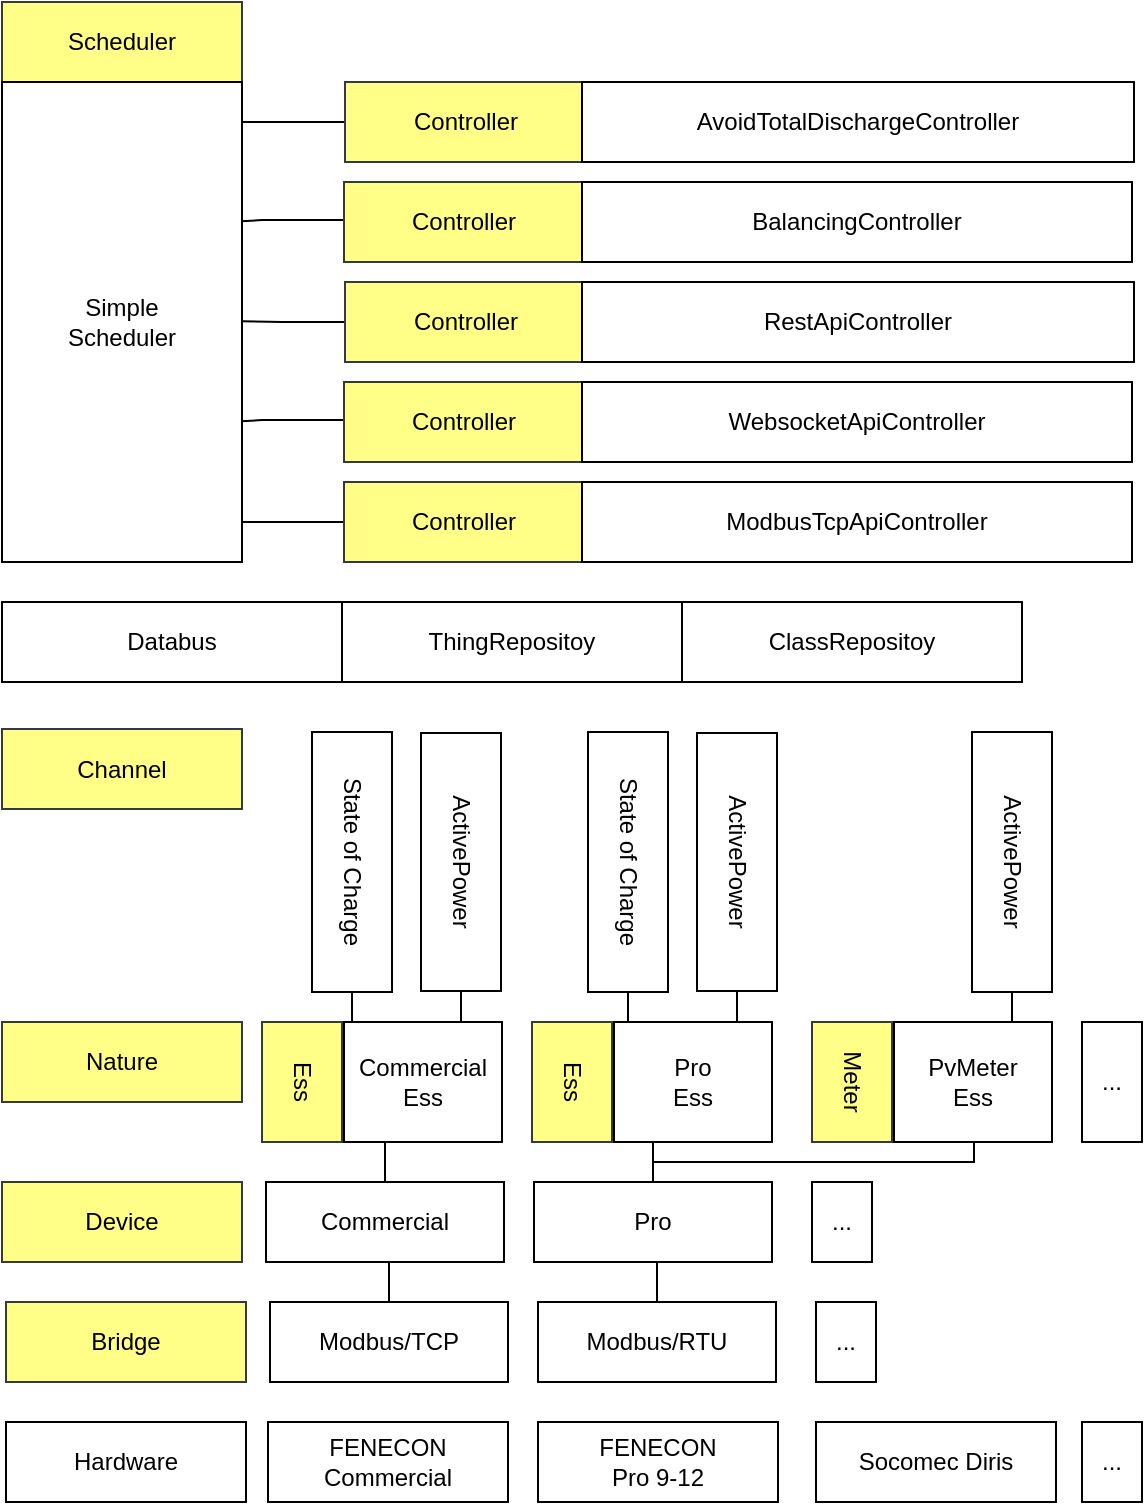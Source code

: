 <mxfile userAgent="Mozilla/5.0 (Windows NT 10.0; Win64; x64) AppleWebKit/537.36 (KHTML, like Gecko) draw.io/8.4.7 Chrome/59.0.307.115 Electron/1.8.3 Safari/537.36" version="8.5.9" editor="www.draw.io" type="device"><diagram id="b1ef84fc-deb7-31a1-76a1-56fcfa1ee625" name="Page-1"><mxGraphModel dx="1282" dy="962" grid="1" gridSize="10" guides="1" tooltips="1" connect="1" arrows="1" fold="1" page="1" pageScale="1" pageWidth="1169" pageHeight="827" background="#ffffff" math="0" shadow="0"><root><mxCell id="0"/><mxCell id="1" parent="0"/><mxCell id="2" value="Scheduler" style="rounded=0;whiteSpace=wrap;html=1;strokeColor=#36393d;fillColor=#ffff88;fontColor=#000000;" vertex="1" parent="1"><mxGeometry x="100" y="50" width="120" height="40" as="geometry"/></mxCell><mxCell id="3" value="Simple&lt;br&gt;Scheduler" style="rounded=0;whiteSpace=wrap;html=1;strokeColor=#000000;fillColor=#ffffff;fontColor=#000000;" vertex="1" parent="1"><mxGeometry x="100" y="90" width="120" height="240" as="geometry"/></mxCell><mxCell id="17" style="edgeStyle=orthogonalEdgeStyle;rounded=0;html=1;exitX=0;exitY=0.5;startArrow=none;startFill=0;endArrow=none;endFill=0;jettySize=auto;orthogonalLoop=1;fontColor=#000000;" edge="1" parent="1" source="4" target="3"><mxGeometry relative="1" as="geometry"><Array as="points"><mxPoint x="240" y="110"/><mxPoint x="240" y="110"/></Array></mxGeometry></mxCell><mxCell id="4" value="Controller" style="rounded=0;whiteSpace=wrap;html=1;strokeColor=#36393d;fillColor=#ffff88;fontColor=#000000;" vertex="1" parent="1"><mxGeometry x="271.5" y="90" width="120" height="40" as="geometry"/></mxCell><mxCell id="5" value="AvoidTotalDischargeController" style="rounded=0;whiteSpace=wrap;html=1;strokeColor=#000000;fillColor=#ffffff;fontColor=#000000;" vertex="1" parent="1"><mxGeometry x="390" y="90" width="276" height="40" as="geometry"/></mxCell><mxCell id="12" value="" style="edgeStyle=orthogonalEdgeStyle;rounded=0;html=1;startArrow=none;startFill=0;endArrow=none;endFill=0;jettySize=auto;orthogonalLoop=1;fontColor=#000000;" edge="1" parent="1" source="10"><mxGeometry relative="1" as="geometry"><mxPoint x="219.5" y="159.667" as="targetPoint"/><Array as="points"><mxPoint x="230" y="159"/><mxPoint x="230" y="159"/></Array></mxGeometry></mxCell><mxCell id="10" value="Controller" style="rounded=0;whiteSpace=wrap;html=1;strokeColor=#36393d;fillColor=#ffff88;fontColor=#000000;" vertex="1" parent="1"><mxGeometry x="271" y="140" width="120" height="40" as="geometry"/></mxCell><mxCell id="11" value="BalancingController" style="rounded=0;whiteSpace=wrap;html=1;strokeColor=#000000;fillColor=#ffffff;fontColor=#000000;" vertex="1" parent="1"><mxGeometry x="390" y="140" width="275" height="40" as="geometry"/></mxCell><mxCell id="15" value="" style="edgeStyle=orthogonalEdgeStyle;rounded=0;html=1;startArrow=none;startFill=0;endArrow=none;endFill=0;jettySize=auto;orthogonalLoop=1;fontColor=#000000;" edge="1" parent="1" source="13"><mxGeometry relative="1" as="geometry"><mxPoint x="220" y="209.667" as="targetPoint"/><Array as="points"><mxPoint x="240" y="210"/><mxPoint x="240" y="210"/></Array></mxGeometry></mxCell><mxCell id="13" value="Controller" style="rounded=0;whiteSpace=wrap;html=1;strokeColor=#36393d;fillColor=#ffff88;fontColor=#000000;" vertex="1" parent="1"><mxGeometry x="271.5" y="190" width="120" height="40" as="geometry"/></mxCell><mxCell id="14" value="RestApiController" style="rounded=0;whiteSpace=wrap;html=1;strokeColor=#000000;fillColor=#ffffff;fontColor=#000000;" vertex="1" parent="1"><mxGeometry x="390" y="190" width="276" height="40" as="geometry"/></mxCell><mxCell id="20" style="edgeStyle=orthogonalEdgeStyle;rounded=0;html=1;startArrow=none;startFill=0;endArrow=none;endFill=0;jettySize=auto;orthogonalLoop=1;fontColor=#000000;" edge="1" parent="1" source="18"><mxGeometry relative="1" as="geometry"><mxPoint x="219.5" y="259.667" as="targetPoint"/><Array as="points"><mxPoint x="230" y="259"/><mxPoint x="230" y="259"/></Array></mxGeometry></mxCell><mxCell id="18" value="Controller" style="rounded=0;whiteSpace=wrap;html=1;strokeColor=#36393d;fillColor=#ffff88;fontColor=#000000;" vertex="1" parent="1"><mxGeometry x="271" y="240" width="120" height="40" as="geometry"/></mxCell><mxCell id="19" value="WebsocketApiController" style="rounded=0;whiteSpace=wrap;html=1;strokeColor=#000000;fillColor=#ffffff;fontColor=#000000;" vertex="1" parent="1"><mxGeometry x="390" y="240" width="275" height="40" as="geometry"/></mxCell><mxCell id="67" value="" style="edgeStyle=orthogonalEdgeStyle;rounded=0;html=1;startArrow=none;startFill=0;endArrow=none;endFill=0;jettySize=auto;orthogonalLoop=1;fontColor=#000000;" edge="1" parent="1" source="21" target="3"><mxGeometry relative="1" as="geometry"><Array as="points"><mxPoint x="230" y="310"/><mxPoint x="230" y="310"/></Array></mxGeometry></mxCell><mxCell id="21" value="Controller" style="rounded=0;whiteSpace=wrap;html=1;strokeColor=#36393d;fillColor=#ffff88;fontColor=#000000;" vertex="1" parent="1"><mxGeometry x="271" y="290" width="120" height="40" as="geometry"/></mxCell><mxCell id="22" value="ModbusTcpApiController" style="rounded=0;whiteSpace=wrap;html=1;strokeColor=#000000;fillColor=#ffffff;fontColor=#000000;" vertex="1" parent="1"><mxGeometry x="390" y="290" width="275" height="40" as="geometry"/></mxCell><mxCell id="24" value="Databus" style="rounded=0;whiteSpace=wrap;html=1;strokeColor=#000000;fillColor=#ffffff;fontColor=#000000;" vertex="1" parent="1"><mxGeometry x="100" y="350" width="170" height="40" as="geometry"/></mxCell><mxCell id="25" value="ThingRepositoy" style="rounded=0;whiteSpace=wrap;html=1;strokeColor=#000000;fillColor=#ffffff;fontColor=#000000;" vertex="1" parent="1"><mxGeometry x="270" y="350" width="170" height="40" as="geometry"/></mxCell><mxCell id="26" value="ClassRepositoy" style="rounded=0;whiteSpace=wrap;html=1;strokeColor=#000000;fillColor=#ffffff;fontColor=#000000;" vertex="1" parent="1"><mxGeometry x="440" y="350" width="170" height="40" as="geometry"/></mxCell><mxCell id="27" value="Channel" style="rounded=0;whiteSpace=wrap;html=1;strokeColor=#36393d;fillColor=#ffff88;fontColor=#000000;" vertex="1" parent="1"><mxGeometry x="100" y="413.5" width="120" height="40" as="geometry"/></mxCell><mxCell id="47" value="" style="edgeStyle=orthogonalEdgeStyle;rounded=0;html=1;startArrow=none;startFill=0;endArrow=none;endFill=0;jettySize=auto;orthogonalLoop=1;fontColor=#000000;" edge="1" parent="1" source="28" target="36"><mxGeometry relative="1" as="geometry"><Array as="points"><mxPoint x="275" y="560"/><mxPoint x="275" y="560"/></Array></mxGeometry></mxCell><mxCell id="28" value="State of Charge&lt;br&gt;" style="rounded=0;whiteSpace=wrap;html=1;strokeColor=#000000;fillColor=#ffffff;fontColor=#000000;rotation=90;" vertex="1" parent="1"><mxGeometry x="210" y="460" width="130" height="40" as="geometry"/></mxCell><mxCell id="46" value="" style="edgeStyle=orthogonalEdgeStyle;rounded=0;html=1;startArrow=none;startFill=0;endArrow=none;endFill=0;jettySize=auto;orthogonalLoop=1;fontColor=#000000;" edge="1" parent="1" source="29" target="36"><mxGeometry relative="1" as="geometry"><Array as="points"><mxPoint x="330" y="560"/><mxPoint x="330" y="560"/></Array></mxGeometry></mxCell><mxCell id="29" value="ActivePower&lt;br&gt;" style="rounded=0;whiteSpace=wrap;html=1;strokeColor=#000000;fillColor=#ffffff;fontColor=#000000;rotation=90;" vertex="1" parent="1"><mxGeometry x="265" y="460" width="129" height="40" as="geometry"/></mxCell><mxCell id="48" style="edgeStyle=orthogonalEdgeStyle;rounded=0;html=1;startArrow=none;startFill=0;endArrow=none;endFill=0;jettySize=auto;orthogonalLoop=1;fontColor=#000000;" edge="1" parent="1" source="31" target="38"><mxGeometry relative="1" as="geometry"><Array as="points"><mxPoint x="413" y="565"/><mxPoint x="413" y="565"/></Array></mxGeometry></mxCell><mxCell id="31" value="State of Charge&lt;br&gt;" style="rounded=0;whiteSpace=wrap;html=1;strokeColor=#000000;fillColor=#ffffff;fontColor=#000000;rotation=90;" vertex="1" parent="1"><mxGeometry x="348" y="460" width="130" height="40" as="geometry"/></mxCell><mxCell id="49" value="" style="edgeStyle=orthogonalEdgeStyle;rounded=0;html=1;startArrow=none;startFill=0;endArrow=none;endFill=0;jettySize=auto;orthogonalLoop=1;fontColor=#000000;" edge="1" parent="1" source="32" target="38"><mxGeometry relative="1" as="geometry"><Array as="points"><mxPoint x="468" y="560"/><mxPoint x="468" y="560"/></Array></mxGeometry></mxCell><mxCell id="32" value="ActivePower&lt;br&gt;" style="rounded=0;whiteSpace=wrap;html=1;strokeColor=#000000;fillColor=#ffffff;fontColor=#000000;rotation=90;" vertex="1" parent="1"><mxGeometry x="403" y="460" width="129" height="40" as="geometry"/></mxCell><mxCell id="50" value="" style="edgeStyle=orthogonalEdgeStyle;rounded=0;html=1;startArrow=none;startFill=0;endArrow=none;endFill=0;jettySize=auto;orthogonalLoop=1;fontColor=#000000;" edge="1" parent="1" source="33" target="40"><mxGeometry relative="1" as="geometry"><Array as="points"><mxPoint x="605" y="565"/><mxPoint x="605" y="565"/></Array></mxGeometry></mxCell><mxCell id="33" value="ActivePower&lt;br&gt;" style="rounded=0;whiteSpace=wrap;html=1;strokeColor=#000000;fillColor=#ffffff;fontColor=#000000;rotation=90;" vertex="1" parent="1"><mxGeometry x="540" y="460" width="130" height="40" as="geometry"/></mxCell><mxCell id="34" value="Nature" style="rounded=0;whiteSpace=wrap;html=1;strokeColor=#36393d;fillColor=#ffff88;fontColor=#000000;" vertex="1" parent="1"><mxGeometry x="100" y="560" width="120" height="40" as="geometry"/></mxCell><mxCell id="35" value="Ess&lt;br&gt;" style="rounded=0;whiteSpace=wrap;html=1;strokeColor=#36393d;fillColor=#ffff88;fontColor=#000000;rotation=90;" vertex="1" parent="1"><mxGeometry x="220" y="570" width="60" height="40" as="geometry"/></mxCell><mxCell id="36" value="Commercial Ess" style="rounded=0;whiteSpace=wrap;html=1;strokeColor=#000000;fillColor=#ffffff;fontColor=#000000;" vertex="1" parent="1"><mxGeometry x="271" y="560" width="79" height="60" as="geometry"/></mxCell><mxCell id="37" value="Ess&lt;br&gt;" style="rounded=0;whiteSpace=wrap;html=1;strokeColor=#36393d;fillColor=#ffff88;fontColor=#000000;rotation=90;" vertex="1" parent="1"><mxGeometry x="355" y="570" width="60" height="40" as="geometry"/></mxCell><mxCell id="38" value="Pro&lt;br&gt;Ess" style="rounded=0;whiteSpace=wrap;html=1;strokeColor=#000000;fillColor=#ffffff;fontColor=#000000;" vertex="1" parent="1"><mxGeometry x="406" y="560" width="79" height="60" as="geometry"/></mxCell><mxCell id="39" value="Meter&lt;br&gt;" style="rounded=0;whiteSpace=wrap;html=1;strokeColor=#36393d;fillColor=#ffff88;fontColor=#000000;rotation=90;" vertex="1" parent="1"><mxGeometry x="495" y="570" width="60" height="40" as="geometry"/></mxCell><mxCell id="40" value="PvMeter&lt;br&gt;Ess" style="rounded=0;whiteSpace=wrap;html=1;strokeColor=#000000;fillColor=#ffffff;fontColor=#000000;" vertex="1" parent="1"><mxGeometry x="546" y="560" width="79" height="60" as="geometry"/></mxCell><mxCell id="41" value="Device" style="rounded=0;whiteSpace=wrap;html=1;strokeColor=#36393d;fillColor=#ffff88;fontColor=#000000;" vertex="1" parent="1"><mxGeometry x="100" y="640" width="120" height="40" as="geometry"/></mxCell><mxCell id="57" style="edgeStyle=orthogonalEdgeStyle;rounded=0;html=1;exitX=0.5;exitY=0;startArrow=none;startFill=0;endArrow=none;endFill=0;jettySize=auto;orthogonalLoop=1;fontColor=#000000;" edge="1" parent="1" source="42" target="36"><mxGeometry relative="1" as="geometry"><Array as="points"><mxPoint x="291" y="620"/><mxPoint x="291" y="620"/></Array></mxGeometry></mxCell><mxCell id="42" value="Commercial" style="rounded=0;whiteSpace=wrap;html=1;strokeColor=#000000;fillColor=#ffffff;fontColor=#000000;" vertex="1" parent="1"><mxGeometry x="232" y="640" width="119" height="40" as="geometry"/></mxCell><mxCell id="58" style="edgeStyle=orthogonalEdgeStyle;rounded=0;html=1;exitX=0.5;exitY=0;startArrow=none;startFill=0;endArrow=none;endFill=0;jettySize=auto;orthogonalLoop=1;fontColor=#000000;" edge="1" parent="1" source="43" target="38"><mxGeometry relative="1" as="geometry"><Array as="points"><mxPoint x="426" y="620"/><mxPoint x="426" y="620"/></Array></mxGeometry></mxCell><mxCell id="60" style="edgeStyle=orthogonalEdgeStyle;rounded=0;html=1;exitX=0.5;exitY=0;startArrow=none;startFill=0;endArrow=none;endFill=0;jettySize=auto;orthogonalLoop=1;fontColor=#000000;" edge="1" parent="1" source="43" target="40"><mxGeometry relative="1" as="geometry"><Array as="points"><mxPoint x="426" y="630"/><mxPoint x="586" y="630"/></Array></mxGeometry></mxCell><mxCell id="43" value="Pro" style="rounded=0;whiteSpace=wrap;html=1;strokeColor=#000000;fillColor=#ffffff;fontColor=#000000;" vertex="1" parent="1"><mxGeometry x="366" y="640" width="119" height="40" as="geometry"/></mxCell><mxCell id="44" value="..." style="rounded=0;whiteSpace=wrap;html=1;strokeColor=#000000;fillColor=#ffffff;fontColor=#000000;" vertex="1" parent="1"><mxGeometry x="505" y="640" width="30" height="40" as="geometry"/></mxCell><mxCell id="45" value="..." style="rounded=0;whiteSpace=wrap;html=1;strokeColor=#000000;fillColor=#ffffff;fontColor=#000000;" vertex="1" parent="1"><mxGeometry x="640" y="560" width="30" height="60" as="geometry"/></mxCell><mxCell id="51" value="Bridge" style="rounded=0;whiteSpace=wrap;html=1;strokeColor=#36393d;fillColor=#ffff88;fontColor=#000000;" vertex="1" parent="1"><mxGeometry x="102" y="700" width="120" height="40" as="geometry"/></mxCell><mxCell id="55" value="" style="edgeStyle=orthogonalEdgeStyle;rounded=0;html=1;startArrow=none;startFill=0;endArrow=none;endFill=0;jettySize=auto;orthogonalLoop=1;fontColor=#000000;" edge="1" parent="1" source="52" target="42"><mxGeometry relative="1" as="geometry"/></mxCell><mxCell id="52" value="Modbus/TCP" style="rounded=0;whiteSpace=wrap;html=1;strokeColor=#000000;fillColor=#ffffff;fontColor=#000000;" vertex="1" parent="1"><mxGeometry x="234" y="700" width="119" height="40" as="geometry"/></mxCell><mxCell id="56" value="" style="edgeStyle=orthogonalEdgeStyle;rounded=0;html=1;startArrow=none;startFill=0;endArrow=none;endFill=0;jettySize=auto;orthogonalLoop=1;fontColor=#000000;" edge="1" parent="1" source="53" target="43"><mxGeometry relative="1" as="geometry"/></mxCell><mxCell id="53" value="Modbus/RTU" style="rounded=0;whiteSpace=wrap;html=1;strokeColor=#000000;fillColor=#ffffff;fontColor=#000000;" vertex="1" parent="1"><mxGeometry x="368" y="700" width="119" height="40" as="geometry"/></mxCell><mxCell id="54" value="..." style="rounded=0;whiteSpace=wrap;html=1;strokeColor=#000000;fillColor=#ffffff;fontColor=#000000;" vertex="1" parent="1"><mxGeometry x="507" y="700" width="30" height="40" as="geometry"/></mxCell><mxCell id="61" value="Hardware" style="rounded=0;whiteSpace=wrap;html=1;strokeColor=#000000;fillColor=#ffffff;fontColor=#000000;" vertex="1" parent="1"><mxGeometry x="102" y="760" width="120" height="40" as="geometry"/></mxCell><mxCell id="62" value="FENECON Commercial" style="rounded=0;whiteSpace=wrap;html=1;strokeColor=#000000;fillColor=#ffffff;fontColor=#000000;" vertex="1" parent="1"><mxGeometry x="233" y="760" width="120" height="40" as="geometry"/></mxCell><mxCell id="63" value="FENECON &lt;br&gt;Pro 9-12" style="rounded=0;whiteSpace=wrap;html=1;strokeColor=#000000;fillColor=#ffffff;fontColor=#000000;" vertex="1" parent="1"><mxGeometry x="368" y="760" width="120" height="40" as="geometry"/></mxCell><mxCell id="64" value="Socomec Diris" style="rounded=0;whiteSpace=wrap;html=1;strokeColor=#000000;fillColor=#ffffff;fontColor=#000000;" vertex="1" parent="1"><mxGeometry x="507" y="760" width="120" height="40" as="geometry"/></mxCell><mxCell id="65" value="..." style="rounded=0;whiteSpace=wrap;html=1;strokeColor=#000000;fillColor=#ffffff;fontColor=#000000;" vertex="1" parent="1"><mxGeometry x="640" y="760" width="30" height="40" as="geometry"/></mxCell><mxCell id="66" style="edgeStyle=orthogonalEdgeStyle;rounded=0;html=1;exitX=0;exitY=0.5;entryX=0;entryY=0.5;startArrow=none;startFill=0;endArrow=none;endFill=0;jettySize=auto;orthogonalLoop=1;fontColor=#000000;" edge="1" parent="1" source="11" target="11"><mxGeometry relative="1" as="geometry"/></mxCell></root></mxGraphModel></diagram></mxfile>